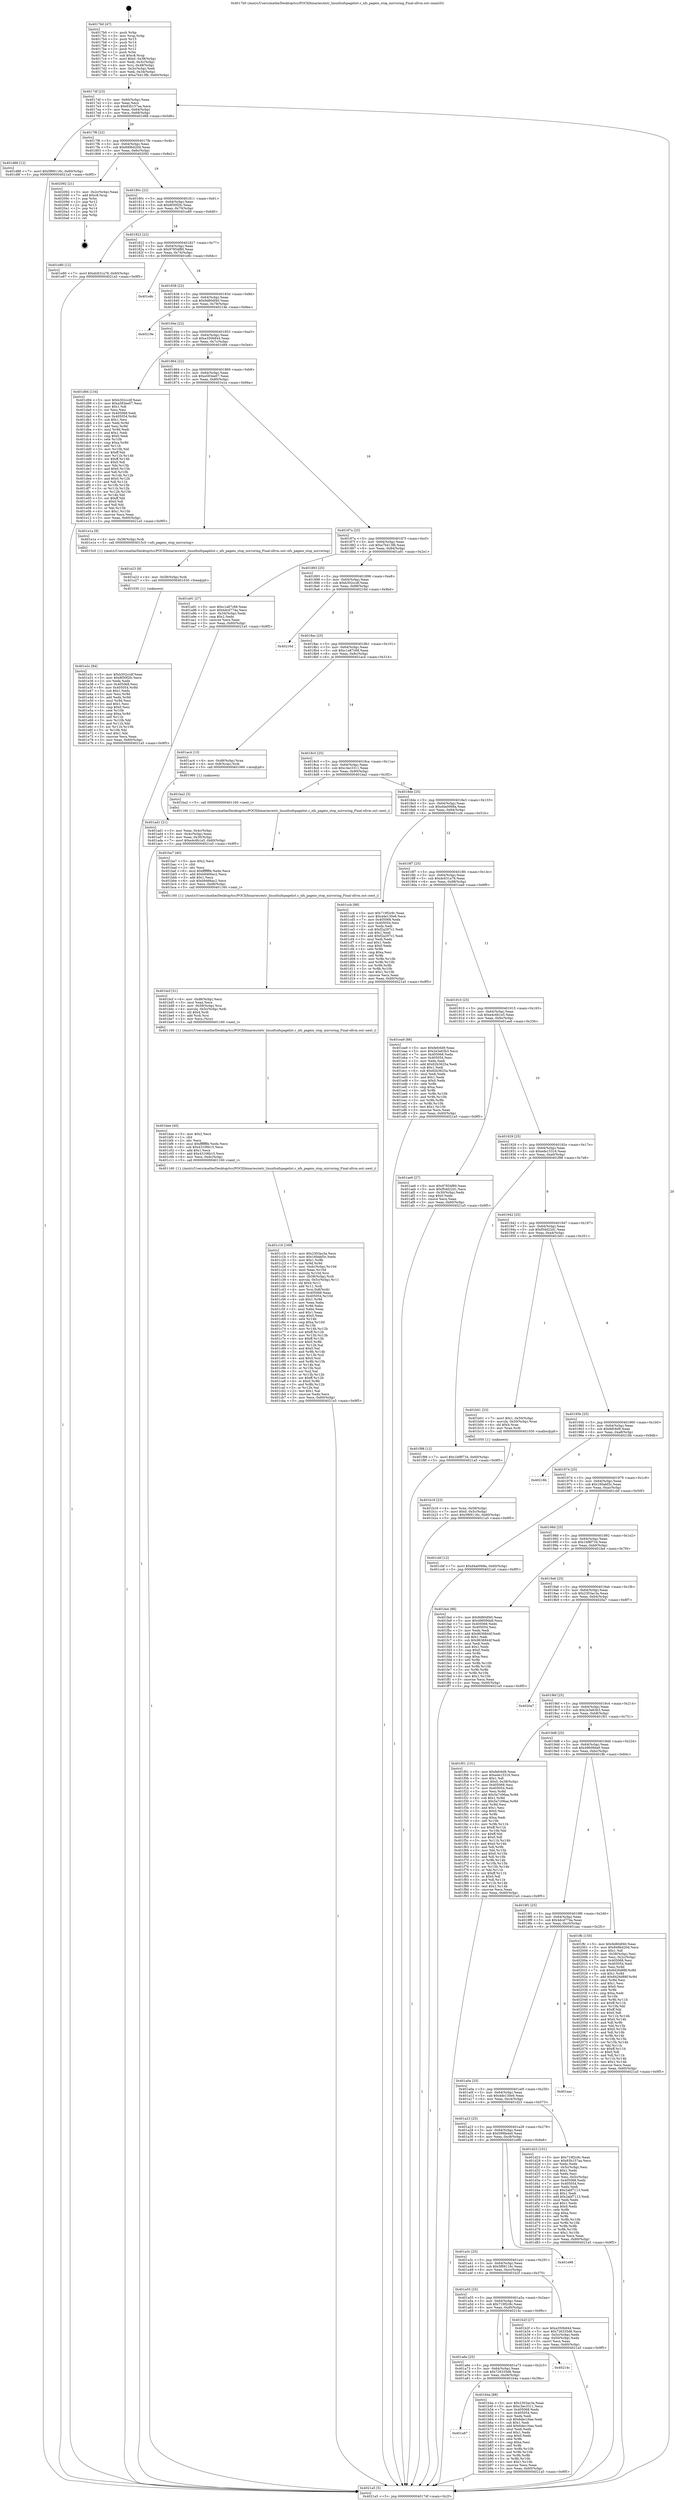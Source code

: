 digraph "0x4017b0" {
  label = "0x4017b0 (/mnt/c/Users/mathe/Desktop/tcc/POCII/binaries/extr_linuxfsnfspagelist.c_nfs_pageio_stop_mirroring_Final-ollvm.out::main(0))"
  labelloc = "t"
  node[shape=record]

  Entry [label="",width=0.3,height=0.3,shape=circle,fillcolor=black,style=filled]
  "0x4017df" [label="{
     0x4017df [23]\l
     | [instrs]\l
     &nbsp;&nbsp;0x4017df \<+3\>: mov -0x60(%rbp),%eax\l
     &nbsp;&nbsp;0x4017e2 \<+2\>: mov %eax,%ecx\l
     &nbsp;&nbsp;0x4017e4 \<+6\>: sub $0x83b157aa,%ecx\l
     &nbsp;&nbsp;0x4017ea \<+3\>: mov %eax,-0x64(%rbp)\l
     &nbsp;&nbsp;0x4017ed \<+3\>: mov %ecx,-0x68(%rbp)\l
     &nbsp;&nbsp;0x4017f0 \<+6\>: je 0000000000401d88 \<main+0x5d8\>\l
  }"]
  "0x401d88" [label="{
     0x401d88 [12]\l
     | [instrs]\l
     &nbsp;&nbsp;0x401d88 \<+7\>: movl $0x5f69116c,-0x60(%rbp)\l
     &nbsp;&nbsp;0x401d8f \<+5\>: jmp 00000000004021a5 \<main+0x9f5\>\l
  }"]
  "0x4017f6" [label="{
     0x4017f6 [22]\l
     | [instrs]\l
     &nbsp;&nbsp;0x4017f6 \<+5\>: jmp 00000000004017fb \<main+0x4b\>\l
     &nbsp;&nbsp;0x4017fb \<+3\>: mov -0x64(%rbp),%eax\l
     &nbsp;&nbsp;0x4017fe \<+5\>: sub $0x849b420d,%eax\l
     &nbsp;&nbsp;0x401803 \<+3\>: mov %eax,-0x6c(%rbp)\l
     &nbsp;&nbsp;0x401806 \<+6\>: je 0000000000402092 \<main+0x8e2\>\l
  }"]
  Exit [label="",width=0.3,height=0.3,shape=circle,fillcolor=black,style=filled,peripheries=2]
  "0x402092" [label="{
     0x402092 [21]\l
     | [instrs]\l
     &nbsp;&nbsp;0x402092 \<+3\>: mov -0x2c(%rbp),%eax\l
     &nbsp;&nbsp;0x402095 \<+7\>: add $0xc8,%rsp\l
     &nbsp;&nbsp;0x40209c \<+1\>: pop %rbx\l
     &nbsp;&nbsp;0x40209d \<+2\>: pop %r12\l
     &nbsp;&nbsp;0x40209f \<+2\>: pop %r13\l
     &nbsp;&nbsp;0x4020a1 \<+2\>: pop %r14\l
     &nbsp;&nbsp;0x4020a3 \<+2\>: pop %r15\l
     &nbsp;&nbsp;0x4020a5 \<+1\>: pop %rbp\l
     &nbsp;&nbsp;0x4020a6 \<+1\>: ret\l
  }"]
  "0x40180c" [label="{
     0x40180c [22]\l
     | [instrs]\l
     &nbsp;&nbsp;0x40180c \<+5\>: jmp 0000000000401811 \<main+0x61\>\l
     &nbsp;&nbsp;0x401811 \<+3\>: mov -0x64(%rbp),%eax\l
     &nbsp;&nbsp;0x401814 \<+5\>: sub $0x8f30f2fc,%eax\l
     &nbsp;&nbsp;0x401819 \<+3\>: mov %eax,-0x70(%rbp)\l
     &nbsp;&nbsp;0x40181c \<+6\>: je 0000000000401e80 \<main+0x6d0\>\l
  }"]
  "0x401e2c" [label="{
     0x401e2c [84]\l
     | [instrs]\l
     &nbsp;&nbsp;0x401e2c \<+5\>: mov $0xb302ccdf,%eax\l
     &nbsp;&nbsp;0x401e31 \<+5\>: mov $0x8f30f2fc,%ecx\l
     &nbsp;&nbsp;0x401e36 \<+2\>: xor %edx,%edx\l
     &nbsp;&nbsp;0x401e38 \<+7\>: mov 0x405068,%esi\l
     &nbsp;&nbsp;0x401e3f \<+8\>: mov 0x405054,%r8d\l
     &nbsp;&nbsp;0x401e47 \<+3\>: sub $0x1,%edx\l
     &nbsp;&nbsp;0x401e4a \<+3\>: mov %esi,%r9d\l
     &nbsp;&nbsp;0x401e4d \<+3\>: add %edx,%r9d\l
     &nbsp;&nbsp;0x401e50 \<+4\>: imul %r9d,%esi\l
     &nbsp;&nbsp;0x401e54 \<+3\>: and $0x1,%esi\l
     &nbsp;&nbsp;0x401e57 \<+3\>: cmp $0x0,%esi\l
     &nbsp;&nbsp;0x401e5a \<+4\>: sete %r10b\l
     &nbsp;&nbsp;0x401e5e \<+4\>: cmp $0xa,%r8d\l
     &nbsp;&nbsp;0x401e62 \<+4\>: setl %r11b\l
     &nbsp;&nbsp;0x401e66 \<+3\>: mov %r10b,%bl\l
     &nbsp;&nbsp;0x401e69 \<+3\>: and %r11b,%bl\l
     &nbsp;&nbsp;0x401e6c \<+3\>: xor %r11b,%r10b\l
     &nbsp;&nbsp;0x401e6f \<+3\>: or %r10b,%bl\l
     &nbsp;&nbsp;0x401e72 \<+3\>: test $0x1,%bl\l
     &nbsp;&nbsp;0x401e75 \<+3\>: cmovne %ecx,%eax\l
     &nbsp;&nbsp;0x401e78 \<+3\>: mov %eax,-0x60(%rbp)\l
     &nbsp;&nbsp;0x401e7b \<+5\>: jmp 00000000004021a5 \<main+0x9f5\>\l
  }"]
  "0x401e80" [label="{
     0x401e80 [12]\l
     | [instrs]\l
     &nbsp;&nbsp;0x401e80 \<+7\>: movl $0xdc631a78,-0x60(%rbp)\l
     &nbsp;&nbsp;0x401e87 \<+5\>: jmp 00000000004021a5 \<main+0x9f5\>\l
  }"]
  "0x401822" [label="{
     0x401822 [22]\l
     | [instrs]\l
     &nbsp;&nbsp;0x401822 \<+5\>: jmp 0000000000401827 \<main+0x77\>\l
     &nbsp;&nbsp;0x401827 \<+3\>: mov -0x64(%rbp),%eax\l
     &nbsp;&nbsp;0x40182a \<+5\>: sub $0x97854f80,%eax\l
     &nbsp;&nbsp;0x40182f \<+3\>: mov %eax,-0x74(%rbp)\l
     &nbsp;&nbsp;0x401832 \<+6\>: je 0000000000401e8c \<main+0x6dc\>\l
  }"]
  "0x401e23" [label="{
     0x401e23 [9]\l
     | [instrs]\l
     &nbsp;&nbsp;0x401e23 \<+4\>: mov -0x58(%rbp),%rdi\l
     &nbsp;&nbsp;0x401e27 \<+5\>: call 0000000000401030 \<free@plt\>\l
     | [calls]\l
     &nbsp;&nbsp;0x401030 \{1\} (unknown)\l
  }"]
  "0x401e8c" [label="{
     0x401e8c\l
  }", style=dashed]
  "0x401838" [label="{
     0x401838 [22]\l
     | [instrs]\l
     &nbsp;&nbsp;0x401838 \<+5\>: jmp 000000000040183d \<main+0x8d\>\l
     &nbsp;&nbsp;0x40183d \<+3\>: mov -0x64(%rbp),%eax\l
     &nbsp;&nbsp;0x401840 \<+5\>: sub $0x9d80df40,%eax\l
     &nbsp;&nbsp;0x401845 \<+3\>: mov %eax,-0x78(%rbp)\l
     &nbsp;&nbsp;0x401848 \<+6\>: je 000000000040219e \<main+0x9ee\>\l
  }"]
  "0x401c16" [label="{
     0x401c16 [169]\l
     | [instrs]\l
     &nbsp;&nbsp;0x401c16 \<+5\>: mov $0x2303ac3a,%ecx\l
     &nbsp;&nbsp;0x401c1b \<+5\>: mov $0x160abf3c,%edx\l
     &nbsp;&nbsp;0x401c20 \<+3\>: mov $0x1,%r8b\l
     &nbsp;&nbsp;0x401c23 \<+3\>: xor %r9d,%r9d\l
     &nbsp;&nbsp;0x401c26 \<+7\>: mov -0xdc(%rbp),%r10d\l
     &nbsp;&nbsp;0x401c2d \<+4\>: imul %eax,%r10d\l
     &nbsp;&nbsp;0x401c31 \<+3\>: movslq %r10d,%rsi\l
     &nbsp;&nbsp;0x401c34 \<+4\>: mov -0x58(%rbp),%rdi\l
     &nbsp;&nbsp;0x401c38 \<+4\>: movslq -0x5c(%rbp),%r11\l
     &nbsp;&nbsp;0x401c3c \<+4\>: shl $0x4,%r11\l
     &nbsp;&nbsp;0x401c40 \<+3\>: add %r11,%rdi\l
     &nbsp;&nbsp;0x401c43 \<+4\>: mov %rsi,0x8(%rdi)\l
     &nbsp;&nbsp;0x401c47 \<+7\>: mov 0x405068,%eax\l
     &nbsp;&nbsp;0x401c4e \<+8\>: mov 0x405054,%r10d\l
     &nbsp;&nbsp;0x401c56 \<+4\>: sub $0x1,%r9d\l
     &nbsp;&nbsp;0x401c5a \<+2\>: mov %eax,%ebx\l
     &nbsp;&nbsp;0x401c5c \<+3\>: add %r9d,%ebx\l
     &nbsp;&nbsp;0x401c5f \<+3\>: imul %ebx,%eax\l
     &nbsp;&nbsp;0x401c62 \<+3\>: and $0x1,%eax\l
     &nbsp;&nbsp;0x401c65 \<+3\>: cmp $0x0,%eax\l
     &nbsp;&nbsp;0x401c68 \<+4\>: sete %r14b\l
     &nbsp;&nbsp;0x401c6c \<+4\>: cmp $0xa,%r10d\l
     &nbsp;&nbsp;0x401c70 \<+4\>: setl %r15b\l
     &nbsp;&nbsp;0x401c74 \<+3\>: mov %r14b,%r12b\l
     &nbsp;&nbsp;0x401c77 \<+4\>: xor $0xff,%r12b\l
     &nbsp;&nbsp;0x401c7b \<+3\>: mov %r15b,%r13b\l
     &nbsp;&nbsp;0x401c7e \<+4\>: xor $0xff,%r13b\l
     &nbsp;&nbsp;0x401c82 \<+4\>: xor $0x0,%r8b\l
     &nbsp;&nbsp;0x401c86 \<+3\>: mov %r12b,%al\l
     &nbsp;&nbsp;0x401c89 \<+2\>: and $0x0,%al\l
     &nbsp;&nbsp;0x401c8b \<+3\>: and %r8b,%r14b\l
     &nbsp;&nbsp;0x401c8e \<+3\>: mov %r13b,%sil\l
     &nbsp;&nbsp;0x401c91 \<+4\>: and $0x0,%sil\l
     &nbsp;&nbsp;0x401c95 \<+3\>: and %r8b,%r15b\l
     &nbsp;&nbsp;0x401c98 \<+3\>: or %r14b,%al\l
     &nbsp;&nbsp;0x401c9b \<+3\>: or %r15b,%sil\l
     &nbsp;&nbsp;0x401c9e \<+3\>: xor %sil,%al\l
     &nbsp;&nbsp;0x401ca1 \<+3\>: or %r13b,%r12b\l
     &nbsp;&nbsp;0x401ca4 \<+4\>: xor $0xff,%r12b\l
     &nbsp;&nbsp;0x401ca8 \<+4\>: or $0x0,%r8b\l
     &nbsp;&nbsp;0x401cac \<+3\>: and %r8b,%r12b\l
     &nbsp;&nbsp;0x401caf \<+3\>: or %r12b,%al\l
     &nbsp;&nbsp;0x401cb2 \<+2\>: test $0x1,%al\l
     &nbsp;&nbsp;0x401cb4 \<+3\>: cmovne %edx,%ecx\l
     &nbsp;&nbsp;0x401cb7 \<+3\>: mov %ecx,-0x60(%rbp)\l
     &nbsp;&nbsp;0x401cba \<+5\>: jmp 00000000004021a5 \<main+0x9f5\>\l
  }"]
  "0x40219e" [label="{
     0x40219e\l
  }", style=dashed]
  "0x40184e" [label="{
     0x40184e [22]\l
     | [instrs]\l
     &nbsp;&nbsp;0x40184e \<+5\>: jmp 0000000000401853 \<main+0xa3\>\l
     &nbsp;&nbsp;0x401853 \<+3\>: mov -0x64(%rbp),%eax\l
     &nbsp;&nbsp;0x401856 \<+5\>: sub $0xa350b844,%eax\l
     &nbsp;&nbsp;0x40185b \<+3\>: mov %eax,-0x7c(%rbp)\l
     &nbsp;&nbsp;0x40185e \<+6\>: je 0000000000401d94 \<main+0x5e4\>\l
  }"]
  "0x401bee" [label="{
     0x401bee [40]\l
     | [instrs]\l
     &nbsp;&nbsp;0x401bee \<+5\>: mov $0x2,%ecx\l
     &nbsp;&nbsp;0x401bf3 \<+1\>: cltd\l
     &nbsp;&nbsp;0x401bf4 \<+2\>: idiv %ecx\l
     &nbsp;&nbsp;0x401bf6 \<+6\>: imul $0xfffffffe,%edx,%ecx\l
     &nbsp;&nbsp;0x401bfc \<+6\>: sub $0x43106b15,%ecx\l
     &nbsp;&nbsp;0x401c02 \<+3\>: add $0x1,%ecx\l
     &nbsp;&nbsp;0x401c05 \<+6\>: add $0x43106b15,%ecx\l
     &nbsp;&nbsp;0x401c0b \<+6\>: mov %ecx,-0xdc(%rbp)\l
     &nbsp;&nbsp;0x401c11 \<+5\>: call 0000000000401160 \<next_i\>\l
     | [calls]\l
     &nbsp;&nbsp;0x401160 \{1\} (/mnt/c/Users/mathe/Desktop/tcc/POCII/binaries/extr_linuxfsnfspagelist.c_nfs_pageio_stop_mirroring_Final-ollvm.out::next_i)\l
  }"]
  "0x401d94" [label="{
     0x401d94 [134]\l
     | [instrs]\l
     &nbsp;&nbsp;0x401d94 \<+5\>: mov $0xb302ccdf,%eax\l
     &nbsp;&nbsp;0x401d99 \<+5\>: mov $0xa583ee07,%ecx\l
     &nbsp;&nbsp;0x401d9e \<+2\>: mov $0x1,%dl\l
     &nbsp;&nbsp;0x401da0 \<+2\>: xor %esi,%esi\l
     &nbsp;&nbsp;0x401da2 \<+7\>: mov 0x405068,%edi\l
     &nbsp;&nbsp;0x401da9 \<+8\>: mov 0x405054,%r8d\l
     &nbsp;&nbsp;0x401db1 \<+3\>: sub $0x1,%esi\l
     &nbsp;&nbsp;0x401db4 \<+3\>: mov %edi,%r9d\l
     &nbsp;&nbsp;0x401db7 \<+3\>: add %esi,%r9d\l
     &nbsp;&nbsp;0x401dba \<+4\>: imul %r9d,%edi\l
     &nbsp;&nbsp;0x401dbe \<+3\>: and $0x1,%edi\l
     &nbsp;&nbsp;0x401dc1 \<+3\>: cmp $0x0,%edi\l
     &nbsp;&nbsp;0x401dc4 \<+4\>: sete %r10b\l
     &nbsp;&nbsp;0x401dc8 \<+4\>: cmp $0xa,%r8d\l
     &nbsp;&nbsp;0x401dcc \<+4\>: setl %r11b\l
     &nbsp;&nbsp;0x401dd0 \<+3\>: mov %r10b,%bl\l
     &nbsp;&nbsp;0x401dd3 \<+3\>: xor $0xff,%bl\l
     &nbsp;&nbsp;0x401dd6 \<+3\>: mov %r11b,%r14b\l
     &nbsp;&nbsp;0x401dd9 \<+4\>: xor $0xff,%r14b\l
     &nbsp;&nbsp;0x401ddd \<+3\>: xor $0x0,%dl\l
     &nbsp;&nbsp;0x401de0 \<+3\>: mov %bl,%r15b\l
     &nbsp;&nbsp;0x401de3 \<+4\>: and $0x0,%r15b\l
     &nbsp;&nbsp;0x401de7 \<+3\>: and %dl,%r10b\l
     &nbsp;&nbsp;0x401dea \<+3\>: mov %r14b,%r12b\l
     &nbsp;&nbsp;0x401ded \<+4\>: and $0x0,%r12b\l
     &nbsp;&nbsp;0x401df1 \<+3\>: and %dl,%r11b\l
     &nbsp;&nbsp;0x401df4 \<+3\>: or %r10b,%r15b\l
     &nbsp;&nbsp;0x401df7 \<+3\>: or %r11b,%r12b\l
     &nbsp;&nbsp;0x401dfa \<+3\>: xor %r12b,%r15b\l
     &nbsp;&nbsp;0x401dfd \<+3\>: or %r14b,%bl\l
     &nbsp;&nbsp;0x401e00 \<+3\>: xor $0xff,%bl\l
     &nbsp;&nbsp;0x401e03 \<+3\>: or $0x0,%dl\l
     &nbsp;&nbsp;0x401e06 \<+2\>: and %dl,%bl\l
     &nbsp;&nbsp;0x401e08 \<+3\>: or %bl,%r15b\l
     &nbsp;&nbsp;0x401e0b \<+4\>: test $0x1,%r15b\l
     &nbsp;&nbsp;0x401e0f \<+3\>: cmovne %ecx,%eax\l
     &nbsp;&nbsp;0x401e12 \<+3\>: mov %eax,-0x60(%rbp)\l
     &nbsp;&nbsp;0x401e15 \<+5\>: jmp 00000000004021a5 \<main+0x9f5\>\l
  }"]
  "0x401864" [label="{
     0x401864 [22]\l
     | [instrs]\l
     &nbsp;&nbsp;0x401864 \<+5\>: jmp 0000000000401869 \<main+0xb9\>\l
     &nbsp;&nbsp;0x401869 \<+3\>: mov -0x64(%rbp),%eax\l
     &nbsp;&nbsp;0x40186c \<+5\>: sub $0xa583ee07,%eax\l
     &nbsp;&nbsp;0x401871 \<+3\>: mov %eax,-0x80(%rbp)\l
     &nbsp;&nbsp;0x401874 \<+6\>: je 0000000000401e1a \<main+0x66a\>\l
  }"]
  "0x401bcf" [label="{
     0x401bcf [31]\l
     | [instrs]\l
     &nbsp;&nbsp;0x401bcf \<+6\>: mov -0xd8(%rbp),%ecx\l
     &nbsp;&nbsp;0x401bd5 \<+3\>: imul %eax,%ecx\l
     &nbsp;&nbsp;0x401bd8 \<+4\>: mov -0x58(%rbp),%rsi\l
     &nbsp;&nbsp;0x401bdc \<+4\>: movslq -0x5c(%rbp),%rdi\l
     &nbsp;&nbsp;0x401be0 \<+4\>: shl $0x4,%rdi\l
     &nbsp;&nbsp;0x401be4 \<+3\>: add %rdi,%rsi\l
     &nbsp;&nbsp;0x401be7 \<+2\>: mov %ecx,(%rsi)\l
     &nbsp;&nbsp;0x401be9 \<+5\>: call 0000000000401160 \<next_i\>\l
     | [calls]\l
     &nbsp;&nbsp;0x401160 \{1\} (/mnt/c/Users/mathe/Desktop/tcc/POCII/binaries/extr_linuxfsnfspagelist.c_nfs_pageio_stop_mirroring_Final-ollvm.out::next_i)\l
  }"]
  "0x401e1a" [label="{
     0x401e1a [9]\l
     | [instrs]\l
     &nbsp;&nbsp;0x401e1a \<+4\>: mov -0x58(%rbp),%rdi\l
     &nbsp;&nbsp;0x401e1e \<+5\>: call 00000000004015c0 \<nfs_pageio_stop_mirroring\>\l
     | [calls]\l
     &nbsp;&nbsp;0x4015c0 \{1\} (/mnt/c/Users/mathe/Desktop/tcc/POCII/binaries/extr_linuxfsnfspagelist.c_nfs_pageio_stop_mirroring_Final-ollvm.out::nfs_pageio_stop_mirroring)\l
  }"]
  "0x40187a" [label="{
     0x40187a [25]\l
     | [instrs]\l
     &nbsp;&nbsp;0x40187a \<+5\>: jmp 000000000040187f \<main+0xcf\>\l
     &nbsp;&nbsp;0x40187f \<+3\>: mov -0x64(%rbp),%eax\l
     &nbsp;&nbsp;0x401882 \<+5\>: sub $0xa7b413fb,%eax\l
     &nbsp;&nbsp;0x401887 \<+6\>: mov %eax,-0x84(%rbp)\l
     &nbsp;&nbsp;0x40188d \<+6\>: je 0000000000401a91 \<main+0x2e1\>\l
  }"]
  "0x401ba7" [label="{
     0x401ba7 [40]\l
     | [instrs]\l
     &nbsp;&nbsp;0x401ba7 \<+5\>: mov $0x2,%ecx\l
     &nbsp;&nbsp;0x401bac \<+1\>: cltd\l
     &nbsp;&nbsp;0x401bad \<+2\>: idiv %ecx\l
     &nbsp;&nbsp;0x401baf \<+6\>: imul $0xfffffffe,%edx,%ecx\l
     &nbsp;&nbsp;0x401bb5 \<+6\>: add $0xb9466ac2,%ecx\l
     &nbsp;&nbsp;0x401bbb \<+3\>: add $0x1,%ecx\l
     &nbsp;&nbsp;0x401bbe \<+6\>: sub $0xb9466ac2,%ecx\l
     &nbsp;&nbsp;0x401bc4 \<+6\>: mov %ecx,-0xd8(%rbp)\l
     &nbsp;&nbsp;0x401bca \<+5\>: call 0000000000401160 \<next_i\>\l
     | [calls]\l
     &nbsp;&nbsp;0x401160 \{1\} (/mnt/c/Users/mathe/Desktop/tcc/POCII/binaries/extr_linuxfsnfspagelist.c_nfs_pageio_stop_mirroring_Final-ollvm.out::next_i)\l
  }"]
  "0x401a91" [label="{
     0x401a91 [27]\l
     | [instrs]\l
     &nbsp;&nbsp;0x401a91 \<+5\>: mov $0xc1a87c68,%eax\l
     &nbsp;&nbsp;0x401a96 \<+5\>: mov $0x4dcd774a,%ecx\l
     &nbsp;&nbsp;0x401a9b \<+3\>: mov -0x34(%rbp),%edx\l
     &nbsp;&nbsp;0x401a9e \<+3\>: cmp $0x2,%edx\l
     &nbsp;&nbsp;0x401aa1 \<+3\>: cmovne %ecx,%eax\l
     &nbsp;&nbsp;0x401aa4 \<+3\>: mov %eax,-0x60(%rbp)\l
     &nbsp;&nbsp;0x401aa7 \<+5\>: jmp 00000000004021a5 \<main+0x9f5\>\l
  }"]
  "0x401893" [label="{
     0x401893 [25]\l
     | [instrs]\l
     &nbsp;&nbsp;0x401893 \<+5\>: jmp 0000000000401898 \<main+0xe8\>\l
     &nbsp;&nbsp;0x401898 \<+3\>: mov -0x64(%rbp),%eax\l
     &nbsp;&nbsp;0x40189b \<+5\>: sub $0xb302ccdf,%eax\l
     &nbsp;&nbsp;0x4018a0 \<+6\>: mov %eax,-0x88(%rbp)\l
     &nbsp;&nbsp;0x4018a6 \<+6\>: je 000000000040216d \<main+0x9bd\>\l
  }"]
  "0x4021a5" [label="{
     0x4021a5 [5]\l
     | [instrs]\l
     &nbsp;&nbsp;0x4021a5 \<+5\>: jmp 00000000004017df \<main+0x2f\>\l
  }"]
  "0x4017b0" [label="{
     0x4017b0 [47]\l
     | [instrs]\l
     &nbsp;&nbsp;0x4017b0 \<+1\>: push %rbp\l
     &nbsp;&nbsp;0x4017b1 \<+3\>: mov %rsp,%rbp\l
     &nbsp;&nbsp;0x4017b4 \<+2\>: push %r15\l
     &nbsp;&nbsp;0x4017b6 \<+2\>: push %r14\l
     &nbsp;&nbsp;0x4017b8 \<+2\>: push %r13\l
     &nbsp;&nbsp;0x4017ba \<+2\>: push %r12\l
     &nbsp;&nbsp;0x4017bc \<+1\>: push %rbx\l
     &nbsp;&nbsp;0x4017bd \<+7\>: sub $0xc8,%rsp\l
     &nbsp;&nbsp;0x4017c4 \<+7\>: movl $0x0,-0x38(%rbp)\l
     &nbsp;&nbsp;0x4017cb \<+3\>: mov %edi,-0x3c(%rbp)\l
     &nbsp;&nbsp;0x4017ce \<+4\>: mov %rsi,-0x48(%rbp)\l
     &nbsp;&nbsp;0x4017d2 \<+3\>: mov -0x3c(%rbp),%edi\l
     &nbsp;&nbsp;0x4017d5 \<+3\>: mov %edi,-0x34(%rbp)\l
     &nbsp;&nbsp;0x4017d8 \<+7\>: movl $0xa7b413fb,-0x60(%rbp)\l
  }"]
  "0x401a87" [label="{
     0x401a87\l
  }", style=dashed]
  "0x40216d" [label="{
     0x40216d\l
  }", style=dashed]
  "0x4018ac" [label="{
     0x4018ac [25]\l
     | [instrs]\l
     &nbsp;&nbsp;0x4018ac \<+5\>: jmp 00000000004018b1 \<main+0x101\>\l
     &nbsp;&nbsp;0x4018b1 \<+3\>: mov -0x64(%rbp),%eax\l
     &nbsp;&nbsp;0x4018b4 \<+5\>: sub $0xc1a87c68,%eax\l
     &nbsp;&nbsp;0x4018b9 \<+6\>: mov %eax,-0x8c(%rbp)\l
     &nbsp;&nbsp;0x4018bf \<+6\>: je 0000000000401ac4 \<main+0x314\>\l
  }"]
  "0x401b4a" [label="{
     0x401b4a [88]\l
     | [instrs]\l
     &nbsp;&nbsp;0x401b4a \<+5\>: mov $0x2303ac3a,%eax\l
     &nbsp;&nbsp;0x401b4f \<+5\>: mov $0xc3ec3311,%ecx\l
     &nbsp;&nbsp;0x401b54 \<+7\>: mov 0x405068,%edx\l
     &nbsp;&nbsp;0x401b5b \<+7\>: mov 0x405054,%esi\l
     &nbsp;&nbsp;0x401b62 \<+2\>: mov %edx,%edi\l
     &nbsp;&nbsp;0x401b64 \<+6\>: sub $0x6dec16ae,%edi\l
     &nbsp;&nbsp;0x401b6a \<+3\>: sub $0x1,%edi\l
     &nbsp;&nbsp;0x401b6d \<+6\>: add $0x6dec16ae,%edi\l
     &nbsp;&nbsp;0x401b73 \<+3\>: imul %edi,%edx\l
     &nbsp;&nbsp;0x401b76 \<+3\>: and $0x1,%edx\l
     &nbsp;&nbsp;0x401b79 \<+3\>: cmp $0x0,%edx\l
     &nbsp;&nbsp;0x401b7c \<+4\>: sete %r8b\l
     &nbsp;&nbsp;0x401b80 \<+3\>: cmp $0xa,%esi\l
     &nbsp;&nbsp;0x401b83 \<+4\>: setl %r9b\l
     &nbsp;&nbsp;0x401b87 \<+3\>: mov %r8b,%r10b\l
     &nbsp;&nbsp;0x401b8a \<+3\>: and %r9b,%r10b\l
     &nbsp;&nbsp;0x401b8d \<+3\>: xor %r9b,%r8b\l
     &nbsp;&nbsp;0x401b90 \<+3\>: or %r8b,%r10b\l
     &nbsp;&nbsp;0x401b93 \<+4\>: test $0x1,%r10b\l
     &nbsp;&nbsp;0x401b97 \<+3\>: cmovne %ecx,%eax\l
     &nbsp;&nbsp;0x401b9a \<+3\>: mov %eax,-0x60(%rbp)\l
     &nbsp;&nbsp;0x401b9d \<+5\>: jmp 00000000004021a5 \<main+0x9f5\>\l
  }"]
  "0x401ac4" [label="{
     0x401ac4 [13]\l
     | [instrs]\l
     &nbsp;&nbsp;0x401ac4 \<+4\>: mov -0x48(%rbp),%rax\l
     &nbsp;&nbsp;0x401ac8 \<+4\>: mov 0x8(%rax),%rdi\l
     &nbsp;&nbsp;0x401acc \<+5\>: call 0000000000401060 \<atoi@plt\>\l
     | [calls]\l
     &nbsp;&nbsp;0x401060 \{1\} (unknown)\l
  }"]
  "0x4018c5" [label="{
     0x4018c5 [25]\l
     | [instrs]\l
     &nbsp;&nbsp;0x4018c5 \<+5\>: jmp 00000000004018ca \<main+0x11a\>\l
     &nbsp;&nbsp;0x4018ca \<+3\>: mov -0x64(%rbp),%eax\l
     &nbsp;&nbsp;0x4018cd \<+5\>: sub $0xc3ec3311,%eax\l
     &nbsp;&nbsp;0x4018d2 \<+6\>: mov %eax,-0x90(%rbp)\l
     &nbsp;&nbsp;0x4018d8 \<+6\>: je 0000000000401ba2 \<main+0x3f2\>\l
  }"]
  "0x401ad1" [label="{
     0x401ad1 [21]\l
     | [instrs]\l
     &nbsp;&nbsp;0x401ad1 \<+3\>: mov %eax,-0x4c(%rbp)\l
     &nbsp;&nbsp;0x401ad4 \<+3\>: mov -0x4c(%rbp),%eax\l
     &nbsp;&nbsp;0x401ad7 \<+3\>: mov %eax,-0x30(%rbp)\l
     &nbsp;&nbsp;0x401ada \<+7\>: movl $0xe4c6b1e5,-0x60(%rbp)\l
     &nbsp;&nbsp;0x401ae1 \<+5\>: jmp 00000000004021a5 \<main+0x9f5\>\l
  }"]
  "0x401a6e" [label="{
     0x401a6e [25]\l
     | [instrs]\l
     &nbsp;&nbsp;0x401a6e \<+5\>: jmp 0000000000401a73 \<main+0x2c3\>\l
     &nbsp;&nbsp;0x401a73 \<+3\>: mov -0x64(%rbp),%eax\l
     &nbsp;&nbsp;0x401a76 \<+5\>: sub $0x726335d6,%eax\l
     &nbsp;&nbsp;0x401a7b \<+6\>: mov %eax,-0xd4(%rbp)\l
     &nbsp;&nbsp;0x401a81 \<+6\>: je 0000000000401b4a \<main+0x39a\>\l
  }"]
  "0x401ba2" [label="{
     0x401ba2 [5]\l
     | [instrs]\l
     &nbsp;&nbsp;0x401ba2 \<+5\>: call 0000000000401160 \<next_i\>\l
     | [calls]\l
     &nbsp;&nbsp;0x401160 \{1\} (/mnt/c/Users/mathe/Desktop/tcc/POCII/binaries/extr_linuxfsnfspagelist.c_nfs_pageio_stop_mirroring_Final-ollvm.out::next_i)\l
  }"]
  "0x4018de" [label="{
     0x4018de [25]\l
     | [instrs]\l
     &nbsp;&nbsp;0x4018de \<+5\>: jmp 00000000004018e3 \<main+0x133\>\l
     &nbsp;&nbsp;0x4018e3 \<+3\>: mov -0x64(%rbp),%eax\l
     &nbsp;&nbsp;0x4018e6 \<+5\>: sub $0xd4a0068a,%eax\l
     &nbsp;&nbsp;0x4018eb \<+6\>: mov %eax,-0x94(%rbp)\l
     &nbsp;&nbsp;0x4018f1 \<+6\>: je 0000000000401ccb \<main+0x51b\>\l
  }"]
  "0x40214c" [label="{
     0x40214c\l
  }", style=dashed]
  "0x401ccb" [label="{
     0x401ccb [88]\l
     | [instrs]\l
     &nbsp;&nbsp;0x401ccb \<+5\>: mov $0x719f2c9c,%eax\l
     &nbsp;&nbsp;0x401cd0 \<+5\>: mov $0x4de130e6,%ecx\l
     &nbsp;&nbsp;0x401cd5 \<+7\>: mov 0x405068,%edx\l
     &nbsp;&nbsp;0x401cdc \<+7\>: mov 0x405054,%esi\l
     &nbsp;&nbsp;0x401ce3 \<+2\>: mov %edx,%edi\l
     &nbsp;&nbsp;0x401ce5 \<+6\>: sub $0xf2a297c1,%edi\l
     &nbsp;&nbsp;0x401ceb \<+3\>: sub $0x1,%edi\l
     &nbsp;&nbsp;0x401cee \<+6\>: add $0xf2a297c1,%edi\l
     &nbsp;&nbsp;0x401cf4 \<+3\>: imul %edi,%edx\l
     &nbsp;&nbsp;0x401cf7 \<+3\>: and $0x1,%edx\l
     &nbsp;&nbsp;0x401cfa \<+3\>: cmp $0x0,%edx\l
     &nbsp;&nbsp;0x401cfd \<+4\>: sete %r8b\l
     &nbsp;&nbsp;0x401d01 \<+3\>: cmp $0xa,%esi\l
     &nbsp;&nbsp;0x401d04 \<+4\>: setl %r9b\l
     &nbsp;&nbsp;0x401d08 \<+3\>: mov %r8b,%r10b\l
     &nbsp;&nbsp;0x401d0b \<+3\>: and %r9b,%r10b\l
     &nbsp;&nbsp;0x401d0e \<+3\>: xor %r9b,%r8b\l
     &nbsp;&nbsp;0x401d11 \<+3\>: or %r8b,%r10b\l
     &nbsp;&nbsp;0x401d14 \<+4\>: test $0x1,%r10b\l
     &nbsp;&nbsp;0x401d18 \<+3\>: cmovne %ecx,%eax\l
     &nbsp;&nbsp;0x401d1b \<+3\>: mov %eax,-0x60(%rbp)\l
     &nbsp;&nbsp;0x401d1e \<+5\>: jmp 00000000004021a5 \<main+0x9f5\>\l
  }"]
  "0x4018f7" [label="{
     0x4018f7 [25]\l
     | [instrs]\l
     &nbsp;&nbsp;0x4018f7 \<+5\>: jmp 00000000004018fc \<main+0x14c\>\l
     &nbsp;&nbsp;0x4018fc \<+3\>: mov -0x64(%rbp),%eax\l
     &nbsp;&nbsp;0x4018ff \<+5\>: sub $0xdc631a78,%eax\l
     &nbsp;&nbsp;0x401904 \<+6\>: mov %eax,-0x98(%rbp)\l
     &nbsp;&nbsp;0x40190a \<+6\>: je 0000000000401ea9 \<main+0x6f9\>\l
  }"]
  "0x401a55" [label="{
     0x401a55 [25]\l
     | [instrs]\l
     &nbsp;&nbsp;0x401a55 \<+5\>: jmp 0000000000401a5a \<main+0x2aa\>\l
     &nbsp;&nbsp;0x401a5a \<+3\>: mov -0x64(%rbp),%eax\l
     &nbsp;&nbsp;0x401a5d \<+5\>: sub $0x719f2c9c,%eax\l
     &nbsp;&nbsp;0x401a62 \<+6\>: mov %eax,-0xd0(%rbp)\l
     &nbsp;&nbsp;0x401a68 \<+6\>: je 000000000040214c \<main+0x99c\>\l
  }"]
  "0x401ea9" [label="{
     0x401ea9 [88]\l
     | [instrs]\l
     &nbsp;&nbsp;0x401ea9 \<+5\>: mov $0xfefc6d9,%eax\l
     &nbsp;&nbsp;0x401eae \<+5\>: mov $0x2e3e63b3,%ecx\l
     &nbsp;&nbsp;0x401eb3 \<+7\>: mov 0x405068,%edx\l
     &nbsp;&nbsp;0x401eba \<+7\>: mov 0x405054,%esi\l
     &nbsp;&nbsp;0x401ec1 \<+2\>: mov %edx,%edi\l
     &nbsp;&nbsp;0x401ec3 \<+6\>: add $0x62b3625a,%edi\l
     &nbsp;&nbsp;0x401ec9 \<+3\>: sub $0x1,%edi\l
     &nbsp;&nbsp;0x401ecc \<+6\>: sub $0x62b3625a,%edi\l
     &nbsp;&nbsp;0x401ed2 \<+3\>: imul %edi,%edx\l
     &nbsp;&nbsp;0x401ed5 \<+3\>: and $0x1,%edx\l
     &nbsp;&nbsp;0x401ed8 \<+3\>: cmp $0x0,%edx\l
     &nbsp;&nbsp;0x401edb \<+4\>: sete %r8b\l
     &nbsp;&nbsp;0x401edf \<+3\>: cmp $0xa,%esi\l
     &nbsp;&nbsp;0x401ee2 \<+4\>: setl %r9b\l
     &nbsp;&nbsp;0x401ee6 \<+3\>: mov %r8b,%r10b\l
     &nbsp;&nbsp;0x401ee9 \<+3\>: and %r9b,%r10b\l
     &nbsp;&nbsp;0x401eec \<+3\>: xor %r9b,%r8b\l
     &nbsp;&nbsp;0x401eef \<+3\>: or %r8b,%r10b\l
     &nbsp;&nbsp;0x401ef2 \<+4\>: test $0x1,%r10b\l
     &nbsp;&nbsp;0x401ef6 \<+3\>: cmovne %ecx,%eax\l
     &nbsp;&nbsp;0x401ef9 \<+3\>: mov %eax,-0x60(%rbp)\l
     &nbsp;&nbsp;0x401efc \<+5\>: jmp 00000000004021a5 \<main+0x9f5\>\l
  }"]
  "0x401910" [label="{
     0x401910 [25]\l
     | [instrs]\l
     &nbsp;&nbsp;0x401910 \<+5\>: jmp 0000000000401915 \<main+0x165\>\l
     &nbsp;&nbsp;0x401915 \<+3\>: mov -0x64(%rbp),%eax\l
     &nbsp;&nbsp;0x401918 \<+5\>: sub $0xe4c6b1e5,%eax\l
     &nbsp;&nbsp;0x40191d \<+6\>: mov %eax,-0x9c(%rbp)\l
     &nbsp;&nbsp;0x401923 \<+6\>: je 0000000000401ae6 \<main+0x336\>\l
  }"]
  "0x401b2f" [label="{
     0x401b2f [27]\l
     | [instrs]\l
     &nbsp;&nbsp;0x401b2f \<+5\>: mov $0xa350b844,%eax\l
     &nbsp;&nbsp;0x401b34 \<+5\>: mov $0x726335d6,%ecx\l
     &nbsp;&nbsp;0x401b39 \<+3\>: mov -0x5c(%rbp),%edx\l
     &nbsp;&nbsp;0x401b3c \<+3\>: cmp -0x50(%rbp),%edx\l
     &nbsp;&nbsp;0x401b3f \<+3\>: cmovl %ecx,%eax\l
     &nbsp;&nbsp;0x401b42 \<+3\>: mov %eax,-0x60(%rbp)\l
     &nbsp;&nbsp;0x401b45 \<+5\>: jmp 00000000004021a5 \<main+0x9f5\>\l
  }"]
  "0x401ae6" [label="{
     0x401ae6 [27]\l
     | [instrs]\l
     &nbsp;&nbsp;0x401ae6 \<+5\>: mov $0x97854f80,%eax\l
     &nbsp;&nbsp;0x401aeb \<+5\>: mov $0xf54d22d1,%ecx\l
     &nbsp;&nbsp;0x401af0 \<+3\>: mov -0x30(%rbp),%edx\l
     &nbsp;&nbsp;0x401af3 \<+3\>: cmp $0x0,%edx\l
     &nbsp;&nbsp;0x401af6 \<+3\>: cmove %ecx,%eax\l
     &nbsp;&nbsp;0x401af9 \<+3\>: mov %eax,-0x60(%rbp)\l
     &nbsp;&nbsp;0x401afc \<+5\>: jmp 00000000004021a5 \<main+0x9f5\>\l
  }"]
  "0x401929" [label="{
     0x401929 [25]\l
     | [instrs]\l
     &nbsp;&nbsp;0x401929 \<+5\>: jmp 000000000040192e \<main+0x17e\>\l
     &nbsp;&nbsp;0x40192e \<+3\>: mov -0x64(%rbp),%eax\l
     &nbsp;&nbsp;0x401931 \<+5\>: sub $0xede15316,%eax\l
     &nbsp;&nbsp;0x401936 \<+6\>: mov %eax,-0xa0(%rbp)\l
     &nbsp;&nbsp;0x40193c \<+6\>: je 0000000000401f98 \<main+0x7e8\>\l
  }"]
  "0x401a3c" [label="{
     0x401a3c [25]\l
     | [instrs]\l
     &nbsp;&nbsp;0x401a3c \<+5\>: jmp 0000000000401a41 \<main+0x291\>\l
     &nbsp;&nbsp;0x401a41 \<+3\>: mov -0x64(%rbp),%eax\l
     &nbsp;&nbsp;0x401a44 \<+5\>: sub $0x5f69116c,%eax\l
     &nbsp;&nbsp;0x401a49 \<+6\>: mov %eax,-0xcc(%rbp)\l
     &nbsp;&nbsp;0x401a4f \<+6\>: je 0000000000401b2f \<main+0x37f\>\l
  }"]
  "0x401f98" [label="{
     0x401f98 [12]\l
     | [instrs]\l
     &nbsp;&nbsp;0x401f98 \<+7\>: movl $0x1bf8f734,-0x60(%rbp)\l
     &nbsp;&nbsp;0x401f9f \<+5\>: jmp 00000000004021a5 \<main+0x9f5\>\l
  }"]
  "0x401942" [label="{
     0x401942 [25]\l
     | [instrs]\l
     &nbsp;&nbsp;0x401942 \<+5\>: jmp 0000000000401947 \<main+0x197\>\l
     &nbsp;&nbsp;0x401947 \<+3\>: mov -0x64(%rbp),%eax\l
     &nbsp;&nbsp;0x40194a \<+5\>: sub $0xf54d22d1,%eax\l
     &nbsp;&nbsp;0x40194f \<+6\>: mov %eax,-0xa4(%rbp)\l
     &nbsp;&nbsp;0x401955 \<+6\>: je 0000000000401b01 \<main+0x351\>\l
  }"]
  "0x401e98" [label="{
     0x401e98\l
  }", style=dashed]
  "0x401b01" [label="{
     0x401b01 [23]\l
     | [instrs]\l
     &nbsp;&nbsp;0x401b01 \<+7\>: movl $0x1,-0x50(%rbp)\l
     &nbsp;&nbsp;0x401b08 \<+4\>: movslq -0x50(%rbp),%rax\l
     &nbsp;&nbsp;0x401b0c \<+4\>: shl $0x4,%rax\l
     &nbsp;&nbsp;0x401b10 \<+3\>: mov %rax,%rdi\l
     &nbsp;&nbsp;0x401b13 \<+5\>: call 0000000000401050 \<malloc@plt\>\l
     | [calls]\l
     &nbsp;&nbsp;0x401050 \{1\} (unknown)\l
  }"]
  "0x40195b" [label="{
     0x40195b [25]\l
     | [instrs]\l
     &nbsp;&nbsp;0x40195b \<+5\>: jmp 0000000000401960 \<main+0x1b0\>\l
     &nbsp;&nbsp;0x401960 \<+3\>: mov -0x64(%rbp),%eax\l
     &nbsp;&nbsp;0x401963 \<+5\>: sub $0xfefc6d9,%eax\l
     &nbsp;&nbsp;0x401968 \<+6\>: mov %eax,-0xa8(%rbp)\l
     &nbsp;&nbsp;0x40196e \<+6\>: je 000000000040218b \<main+0x9db\>\l
  }"]
  "0x401b18" [label="{
     0x401b18 [23]\l
     | [instrs]\l
     &nbsp;&nbsp;0x401b18 \<+4\>: mov %rax,-0x58(%rbp)\l
     &nbsp;&nbsp;0x401b1c \<+7\>: movl $0x0,-0x5c(%rbp)\l
     &nbsp;&nbsp;0x401b23 \<+7\>: movl $0x5f69116c,-0x60(%rbp)\l
     &nbsp;&nbsp;0x401b2a \<+5\>: jmp 00000000004021a5 \<main+0x9f5\>\l
  }"]
  "0x401a23" [label="{
     0x401a23 [25]\l
     | [instrs]\l
     &nbsp;&nbsp;0x401a23 \<+5\>: jmp 0000000000401a28 \<main+0x278\>\l
     &nbsp;&nbsp;0x401a28 \<+3\>: mov -0x64(%rbp),%eax\l
     &nbsp;&nbsp;0x401a2b \<+5\>: sub $0x599fa4e0,%eax\l
     &nbsp;&nbsp;0x401a30 \<+6\>: mov %eax,-0xc8(%rbp)\l
     &nbsp;&nbsp;0x401a36 \<+6\>: je 0000000000401e98 \<main+0x6e8\>\l
  }"]
  "0x40218b" [label="{
     0x40218b\l
  }", style=dashed]
  "0x401974" [label="{
     0x401974 [25]\l
     | [instrs]\l
     &nbsp;&nbsp;0x401974 \<+5\>: jmp 0000000000401979 \<main+0x1c9\>\l
     &nbsp;&nbsp;0x401979 \<+3\>: mov -0x64(%rbp),%eax\l
     &nbsp;&nbsp;0x40197c \<+5\>: sub $0x160abf3c,%eax\l
     &nbsp;&nbsp;0x401981 \<+6\>: mov %eax,-0xac(%rbp)\l
     &nbsp;&nbsp;0x401987 \<+6\>: je 0000000000401cbf \<main+0x50f\>\l
  }"]
  "0x401d23" [label="{
     0x401d23 [101]\l
     | [instrs]\l
     &nbsp;&nbsp;0x401d23 \<+5\>: mov $0x719f2c9c,%eax\l
     &nbsp;&nbsp;0x401d28 \<+5\>: mov $0x83b157aa,%ecx\l
     &nbsp;&nbsp;0x401d2d \<+2\>: xor %edx,%edx\l
     &nbsp;&nbsp;0x401d2f \<+3\>: mov -0x5c(%rbp),%esi\l
     &nbsp;&nbsp;0x401d32 \<+3\>: sub $0x1,%edx\l
     &nbsp;&nbsp;0x401d35 \<+2\>: sub %edx,%esi\l
     &nbsp;&nbsp;0x401d37 \<+3\>: mov %esi,-0x5c(%rbp)\l
     &nbsp;&nbsp;0x401d3a \<+7\>: mov 0x405068,%edx\l
     &nbsp;&nbsp;0x401d41 \<+7\>: mov 0x405054,%esi\l
     &nbsp;&nbsp;0x401d48 \<+2\>: mov %edx,%edi\l
     &nbsp;&nbsp;0x401d4a \<+6\>: sub $0x2abf7113,%edi\l
     &nbsp;&nbsp;0x401d50 \<+3\>: sub $0x1,%edi\l
     &nbsp;&nbsp;0x401d53 \<+6\>: add $0x2abf7113,%edi\l
     &nbsp;&nbsp;0x401d59 \<+3\>: imul %edi,%edx\l
     &nbsp;&nbsp;0x401d5c \<+3\>: and $0x1,%edx\l
     &nbsp;&nbsp;0x401d5f \<+3\>: cmp $0x0,%edx\l
     &nbsp;&nbsp;0x401d62 \<+4\>: sete %r8b\l
     &nbsp;&nbsp;0x401d66 \<+3\>: cmp $0xa,%esi\l
     &nbsp;&nbsp;0x401d69 \<+4\>: setl %r9b\l
     &nbsp;&nbsp;0x401d6d \<+3\>: mov %r8b,%r10b\l
     &nbsp;&nbsp;0x401d70 \<+3\>: and %r9b,%r10b\l
     &nbsp;&nbsp;0x401d73 \<+3\>: xor %r9b,%r8b\l
     &nbsp;&nbsp;0x401d76 \<+3\>: or %r8b,%r10b\l
     &nbsp;&nbsp;0x401d79 \<+4\>: test $0x1,%r10b\l
     &nbsp;&nbsp;0x401d7d \<+3\>: cmovne %ecx,%eax\l
     &nbsp;&nbsp;0x401d80 \<+3\>: mov %eax,-0x60(%rbp)\l
     &nbsp;&nbsp;0x401d83 \<+5\>: jmp 00000000004021a5 \<main+0x9f5\>\l
  }"]
  "0x401cbf" [label="{
     0x401cbf [12]\l
     | [instrs]\l
     &nbsp;&nbsp;0x401cbf \<+7\>: movl $0xd4a0068a,-0x60(%rbp)\l
     &nbsp;&nbsp;0x401cc6 \<+5\>: jmp 00000000004021a5 \<main+0x9f5\>\l
  }"]
  "0x40198d" [label="{
     0x40198d [25]\l
     | [instrs]\l
     &nbsp;&nbsp;0x40198d \<+5\>: jmp 0000000000401992 \<main+0x1e2\>\l
     &nbsp;&nbsp;0x401992 \<+3\>: mov -0x64(%rbp),%eax\l
     &nbsp;&nbsp;0x401995 \<+5\>: sub $0x1bf8f734,%eax\l
     &nbsp;&nbsp;0x40199a \<+6\>: mov %eax,-0xb0(%rbp)\l
     &nbsp;&nbsp;0x4019a0 \<+6\>: je 0000000000401fa4 \<main+0x7f4\>\l
  }"]
  "0x401a0a" [label="{
     0x401a0a [25]\l
     | [instrs]\l
     &nbsp;&nbsp;0x401a0a \<+5\>: jmp 0000000000401a0f \<main+0x25f\>\l
     &nbsp;&nbsp;0x401a0f \<+3\>: mov -0x64(%rbp),%eax\l
     &nbsp;&nbsp;0x401a12 \<+5\>: sub $0x4de130e6,%eax\l
     &nbsp;&nbsp;0x401a17 \<+6\>: mov %eax,-0xc4(%rbp)\l
     &nbsp;&nbsp;0x401a1d \<+6\>: je 0000000000401d23 \<main+0x573\>\l
  }"]
  "0x401fa4" [label="{
     0x401fa4 [88]\l
     | [instrs]\l
     &nbsp;&nbsp;0x401fa4 \<+5\>: mov $0x9d80df40,%eax\l
     &nbsp;&nbsp;0x401fa9 \<+5\>: mov $0x49609da9,%ecx\l
     &nbsp;&nbsp;0x401fae \<+7\>: mov 0x405068,%edx\l
     &nbsp;&nbsp;0x401fb5 \<+7\>: mov 0x405054,%esi\l
     &nbsp;&nbsp;0x401fbc \<+2\>: mov %edx,%edi\l
     &nbsp;&nbsp;0x401fbe \<+6\>: add $0x9636844f,%edi\l
     &nbsp;&nbsp;0x401fc4 \<+3\>: sub $0x1,%edi\l
     &nbsp;&nbsp;0x401fc7 \<+6\>: sub $0x9636844f,%edi\l
     &nbsp;&nbsp;0x401fcd \<+3\>: imul %edi,%edx\l
     &nbsp;&nbsp;0x401fd0 \<+3\>: and $0x1,%edx\l
     &nbsp;&nbsp;0x401fd3 \<+3\>: cmp $0x0,%edx\l
     &nbsp;&nbsp;0x401fd6 \<+4\>: sete %r8b\l
     &nbsp;&nbsp;0x401fda \<+3\>: cmp $0xa,%esi\l
     &nbsp;&nbsp;0x401fdd \<+4\>: setl %r9b\l
     &nbsp;&nbsp;0x401fe1 \<+3\>: mov %r8b,%r10b\l
     &nbsp;&nbsp;0x401fe4 \<+3\>: and %r9b,%r10b\l
     &nbsp;&nbsp;0x401fe7 \<+3\>: xor %r9b,%r8b\l
     &nbsp;&nbsp;0x401fea \<+3\>: or %r8b,%r10b\l
     &nbsp;&nbsp;0x401fed \<+4\>: test $0x1,%r10b\l
     &nbsp;&nbsp;0x401ff1 \<+3\>: cmovne %ecx,%eax\l
     &nbsp;&nbsp;0x401ff4 \<+3\>: mov %eax,-0x60(%rbp)\l
     &nbsp;&nbsp;0x401ff7 \<+5\>: jmp 00000000004021a5 \<main+0x9f5\>\l
  }"]
  "0x4019a6" [label="{
     0x4019a6 [25]\l
     | [instrs]\l
     &nbsp;&nbsp;0x4019a6 \<+5\>: jmp 00000000004019ab \<main+0x1fb\>\l
     &nbsp;&nbsp;0x4019ab \<+3\>: mov -0x64(%rbp),%eax\l
     &nbsp;&nbsp;0x4019ae \<+5\>: sub $0x2303ac3a,%eax\l
     &nbsp;&nbsp;0x4019b3 \<+6\>: mov %eax,-0xb4(%rbp)\l
     &nbsp;&nbsp;0x4019b9 \<+6\>: je 00000000004020a7 \<main+0x8f7\>\l
  }"]
  "0x401aac" [label="{
     0x401aac\l
  }", style=dashed]
  "0x4020a7" [label="{
     0x4020a7\l
  }", style=dashed]
  "0x4019bf" [label="{
     0x4019bf [25]\l
     | [instrs]\l
     &nbsp;&nbsp;0x4019bf \<+5\>: jmp 00000000004019c4 \<main+0x214\>\l
     &nbsp;&nbsp;0x4019c4 \<+3\>: mov -0x64(%rbp),%eax\l
     &nbsp;&nbsp;0x4019c7 \<+5\>: sub $0x2e3e63b3,%eax\l
     &nbsp;&nbsp;0x4019cc \<+6\>: mov %eax,-0xb8(%rbp)\l
     &nbsp;&nbsp;0x4019d2 \<+6\>: je 0000000000401f01 \<main+0x751\>\l
  }"]
  "0x4019f1" [label="{
     0x4019f1 [25]\l
     | [instrs]\l
     &nbsp;&nbsp;0x4019f1 \<+5\>: jmp 00000000004019f6 \<main+0x246\>\l
     &nbsp;&nbsp;0x4019f6 \<+3\>: mov -0x64(%rbp),%eax\l
     &nbsp;&nbsp;0x4019f9 \<+5\>: sub $0x4dcd774a,%eax\l
     &nbsp;&nbsp;0x4019fe \<+6\>: mov %eax,-0xc0(%rbp)\l
     &nbsp;&nbsp;0x401a04 \<+6\>: je 0000000000401aac \<main+0x2fc\>\l
  }"]
  "0x401f01" [label="{
     0x401f01 [151]\l
     | [instrs]\l
     &nbsp;&nbsp;0x401f01 \<+5\>: mov $0xfefc6d9,%eax\l
     &nbsp;&nbsp;0x401f06 \<+5\>: mov $0xede15316,%ecx\l
     &nbsp;&nbsp;0x401f0b \<+2\>: mov $0x1,%dl\l
     &nbsp;&nbsp;0x401f0d \<+7\>: movl $0x0,-0x38(%rbp)\l
     &nbsp;&nbsp;0x401f14 \<+7\>: mov 0x405068,%esi\l
     &nbsp;&nbsp;0x401f1b \<+7\>: mov 0x405054,%edi\l
     &nbsp;&nbsp;0x401f22 \<+3\>: mov %esi,%r8d\l
     &nbsp;&nbsp;0x401f25 \<+7\>: add $0x5a7c06aa,%r8d\l
     &nbsp;&nbsp;0x401f2c \<+4\>: sub $0x1,%r8d\l
     &nbsp;&nbsp;0x401f30 \<+7\>: sub $0x5a7c06aa,%r8d\l
     &nbsp;&nbsp;0x401f37 \<+4\>: imul %r8d,%esi\l
     &nbsp;&nbsp;0x401f3b \<+3\>: and $0x1,%esi\l
     &nbsp;&nbsp;0x401f3e \<+3\>: cmp $0x0,%esi\l
     &nbsp;&nbsp;0x401f41 \<+4\>: sete %r9b\l
     &nbsp;&nbsp;0x401f45 \<+3\>: cmp $0xa,%edi\l
     &nbsp;&nbsp;0x401f48 \<+4\>: setl %r10b\l
     &nbsp;&nbsp;0x401f4c \<+3\>: mov %r9b,%r11b\l
     &nbsp;&nbsp;0x401f4f \<+4\>: xor $0xff,%r11b\l
     &nbsp;&nbsp;0x401f53 \<+3\>: mov %r10b,%bl\l
     &nbsp;&nbsp;0x401f56 \<+3\>: xor $0xff,%bl\l
     &nbsp;&nbsp;0x401f59 \<+3\>: xor $0x0,%dl\l
     &nbsp;&nbsp;0x401f5c \<+3\>: mov %r11b,%r14b\l
     &nbsp;&nbsp;0x401f5f \<+4\>: and $0x0,%r14b\l
     &nbsp;&nbsp;0x401f63 \<+3\>: and %dl,%r9b\l
     &nbsp;&nbsp;0x401f66 \<+3\>: mov %bl,%r15b\l
     &nbsp;&nbsp;0x401f69 \<+4\>: and $0x0,%r15b\l
     &nbsp;&nbsp;0x401f6d \<+3\>: and %dl,%r10b\l
     &nbsp;&nbsp;0x401f70 \<+3\>: or %r9b,%r14b\l
     &nbsp;&nbsp;0x401f73 \<+3\>: or %r10b,%r15b\l
     &nbsp;&nbsp;0x401f76 \<+3\>: xor %r15b,%r14b\l
     &nbsp;&nbsp;0x401f79 \<+3\>: or %bl,%r11b\l
     &nbsp;&nbsp;0x401f7c \<+4\>: xor $0xff,%r11b\l
     &nbsp;&nbsp;0x401f80 \<+3\>: or $0x0,%dl\l
     &nbsp;&nbsp;0x401f83 \<+3\>: and %dl,%r11b\l
     &nbsp;&nbsp;0x401f86 \<+3\>: or %r11b,%r14b\l
     &nbsp;&nbsp;0x401f89 \<+4\>: test $0x1,%r14b\l
     &nbsp;&nbsp;0x401f8d \<+3\>: cmovne %ecx,%eax\l
     &nbsp;&nbsp;0x401f90 \<+3\>: mov %eax,-0x60(%rbp)\l
     &nbsp;&nbsp;0x401f93 \<+5\>: jmp 00000000004021a5 \<main+0x9f5\>\l
  }"]
  "0x4019d8" [label="{
     0x4019d8 [25]\l
     | [instrs]\l
     &nbsp;&nbsp;0x4019d8 \<+5\>: jmp 00000000004019dd \<main+0x22d\>\l
     &nbsp;&nbsp;0x4019dd \<+3\>: mov -0x64(%rbp),%eax\l
     &nbsp;&nbsp;0x4019e0 \<+5\>: sub $0x49609da9,%eax\l
     &nbsp;&nbsp;0x4019e5 \<+6\>: mov %eax,-0xbc(%rbp)\l
     &nbsp;&nbsp;0x4019eb \<+6\>: je 0000000000401ffc \<main+0x84c\>\l
  }"]
  "0x401ffc" [label="{
     0x401ffc [150]\l
     | [instrs]\l
     &nbsp;&nbsp;0x401ffc \<+5\>: mov $0x9d80df40,%eax\l
     &nbsp;&nbsp;0x402001 \<+5\>: mov $0x849b420d,%ecx\l
     &nbsp;&nbsp;0x402006 \<+2\>: mov $0x1,%dl\l
     &nbsp;&nbsp;0x402008 \<+3\>: mov -0x38(%rbp),%esi\l
     &nbsp;&nbsp;0x40200b \<+3\>: mov %esi,-0x2c(%rbp)\l
     &nbsp;&nbsp;0x40200e \<+7\>: mov 0x405068,%esi\l
     &nbsp;&nbsp;0x402015 \<+7\>: mov 0x405054,%edi\l
     &nbsp;&nbsp;0x40201c \<+3\>: mov %esi,%r8d\l
     &nbsp;&nbsp;0x40201f \<+7\>: sub $0x8426d88f,%r8d\l
     &nbsp;&nbsp;0x402026 \<+4\>: sub $0x1,%r8d\l
     &nbsp;&nbsp;0x40202a \<+7\>: add $0x8426d88f,%r8d\l
     &nbsp;&nbsp;0x402031 \<+4\>: imul %r8d,%esi\l
     &nbsp;&nbsp;0x402035 \<+3\>: and $0x1,%esi\l
     &nbsp;&nbsp;0x402038 \<+3\>: cmp $0x0,%esi\l
     &nbsp;&nbsp;0x40203b \<+4\>: sete %r9b\l
     &nbsp;&nbsp;0x40203f \<+3\>: cmp $0xa,%edi\l
     &nbsp;&nbsp;0x402042 \<+4\>: setl %r10b\l
     &nbsp;&nbsp;0x402046 \<+3\>: mov %r9b,%r11b\l
     &nbsp;&nbsp;0x402049 \<+4\>: xor $0xff,%r11b\l
     &nbsp;&nbsp;0x40204d \<+3\>: mov %r10b,%bl\l
     &nbsp;&nbsp;0x402050 \<+3\>: xor $0xff,%bl\l
     &nbsp;&nbsp;0x402053 \<+3\>: xor $0x0,%dl\l
     &nbsp;&nbsp;0x402056 \<+3\>: mov %r11b,%r14b\l
     &nbsp;&nbsp;0x402059 \<+4\>: and $0x0,%r14b\l
     &nbsp;&nbsp;0x40205d \<+3\>: and %dl,%r9b\l
     &nbsp;&nbsp;0x402060 \<+3\>: mov %bl,%r15b\l
     &nbsp;&nbsp;0x402063 \<+4\>: and $0x0,%r15b\l
     &nbsp;&nbsp;0x402067 \<+3\>: and %dl,%r10b\l
     &nbsp;&nbsp;0x40206a \<+3\>: or %r9b,%r14b\l
     &nbsp;&nbsp;0x40206d \<+3\>: or %r10b,%r15b\l
     &nbsp;&nbsp;0x402070 \<+3\>: xor %r15b,%r14b\l
     &nbsp;&nbsp;0x402073 \<+3\>: or %bl,%r11b\l
     &nbsp;&nbsp;0x402076 \<+4\>: xor $0xff,%r11b\l
     &nbsp;&nbsp;0x40207a \<+3\>: or $0x0,%dl\l
     &nbsp;&nbsp;0x40207d \<+3\>: and %dl,%r11b\l
     &nbsp;&nbsp;0x402080 \<+3\>: or %r11b,%r14b\l
     &nbsp;&nbsp;0x402083 \<+4\>: test $0x1,%r14b\l
     &nbsp;&nbsp;0x402087 \<+3\>: cmovne %ecx,%eax\l
     &nbsp;&nbsp;0x40208a \<+3\>: mov %eax,-0x60(%rbp)\l
     &nbsp;&nbsp;0x40208d \<+5\>: jmp 00000000004021a5 \<main+0x9f5\>\l
  }"]
  Entry -> "0x4017b0" [label=" 1"]
  "0x4017df" -> "0x401d88" [label=" 1"]
  "0x4017df" -> "0x4017f6" [label=" 20"]
  "0x402092" -> Exit [label=" 1"]
  "0x4017f6" -> "0x402092" [label=" 1"]
  "0x4017f6" -> "0x40180c" [label=" 19"]
  "0x401ffc" -> "0x4021a5" [label=" 1"]
  "0x40180c" -> "0x401e80" [label=" 1"]
  "0x40180c" -> "0x401822" [label=" 18"]
  "0x401fa4" -> "0x4021a5" [label=" 1"]
  "0x401822" -> "0x401e8c" [label=" 0"]
  "0x401822" -> "0x401838" [label=" 18"]
  "0x401f98" -> "0x4021a5" [label=" 1"]
  "0x401838" -> "0x40219e" [label=" 0"]
  "0x401838" -> "0x40184e" [label=" 18"]
  "0x401f01" -> "0x4021a5" [label=" 1"]
  "0x40184e" -> "0x401d94" [label=" 1"]
  "0x40184e" -> "0x401864" [label=" 17"]
  "0x401ea9" -> "0x4021a5" [label=" 1"]
  "0x401864" -> "0x401e1a" [label=" 1"]
  "0x401864" -> "0x40187a" [label=" 16"]
  "0x401e80" -> "0x4021a5" [label=" 1"]
  "0x40187a" -> "0x401a91" [label=" 1"]
  "0x40187a" -> "0x401893" [label=" 15"]
  "0x401a91" -> "0x4021a5" [label=" 1"]
  "0x4017b0" -> "0x4017df" [label=" 1"]
  "0x4021a5" -> "0x4017df" [label=" 20"]
  "0x401e2c" -> "0x4021a5" [label=" 1"]
  "0x401893" -> "0x40216d" [label=" 0"]
  "0x401893" -> "0x4018ac" [label=" 15"]
  "0x401e23" -> "0x401e2c" [label=" 1"]
  "0x4018ac" -> "0x401ac4" [label=" 1"]
  "0x4018ac" -> "0x4018c5" [label=" 14"]
  "0x401ac4" -> "0x401ad1" [label=" 1"]
  "0x401ad1" -> "0x4021a5" [label=" 1"]
  "0x401e1a" -> "0x401e23" [label=" 1"]
  "0x4018c5" -> "0x401ba2" [label=" 1"]
  "0x4018c5" -> "0x4018de" [label=" 13"]
  "0x401d88" -> "0x4021a5" [label=" 1"]
  "0x4018de" -> "0x401ccb" [label=" 1"]
  "0x4018de" -> "0x4018f7" [label=" 12"]
  "0x401d23" -> "0x4021a5" [label=" 1"]
  "0x4018f7" -> "0x401ea9" [label=" 1"]
  "0x4018f7" -> "0x401910" [label=" 11"]
  "0x401cbf" -> "0x4021a5" [label=" 1"]
  "0x401910" -> "0x401ae6" [label=" 1"]
  "0x401910" -> "0x401929" [label=" 10"]
  "0x401ae6" -> "0x4021a5" [label=" 1"]
  "0x401c16" -> "0x4021a5" [label=" 1"]
  "0x401929" -> "0x401f98" [label=" 1"]
  "0x401929" -> "0x401942" [label=" 9"]
  "0x401bcf" -> "0x401bee" [label=" 1"]
  "0x401942" -> "0x401b01" [label=" 1"]
  "0x401942" -> "0x40195b" [label=" 8"]
  "0x401b01" -> "0x401b18" [label=" 1"]
  "0x401b18" -> "0x4021a5" [label=" 1"]
  "0x401ba7" -> "0x401bcf" [label=" 1"]
  "0x40195b" -> "0x40218b" [label=" 0"]
  "0x40195b" -> "0x401974" [label=" 8"]
  "0x401b4a" -> "0x4021a5" [label=" 1"]
  "0x401974" -> "0x401cbf" [label=" 1"]
  "0x401974" -> "0x40198d" [label=" 7"]
  "0x401a6e" -> "0x401a87" [label=" 0"]
  "0x40198d" -> "0x401fa4" [label=" 1"]
  "0x40198d" -> "0x4019a6" [label=" 6"]
  "0x401d94" -> "0x4021a5" [label=" 1"]
  "0x4019a6" -> "0x4020a7" [label=" 0"]
  "0x4019a6" -> "0x4019bf" [label=" 6"]
  "0x401a55" -> "0x401a6e" [label=" 1"]
  "0x4019bf" -> "0x401f01" [label=" 1"]
  "0x4019bf" -> "0x4019d8" [label=" 5"]
  "0x401ccb" -> "0x4021a5" [label=" 1"]
  "0x4019d8" -> "0x401ffc" [label=" 1"]
  "0x4019d8" -> "0x4019f1" [label=" 4"]
  "0x401a55" -> "0x40214c" [label=" 0"]
  "0x4019f1" -> "0x401aac" [label=" 0"]
  "0x4019f1" -> "0x401a0a" [label=" 4"]
  "0x401a6e" -> "0x401b4a" [label=" 1"]
  "0x401a0a" -> "0x401d23" [label=" 1"]
  "0x401a0a" -> "0x401a23" [label=" 3"]
  "0x401ba2" -> "0x401ba7" [label=" 1"]
  "0x401a23" -> "0x401e98" [label=" 0"]
  "0x401a23" -> "0x401a3c" [label=" 3"]
  "0x401bee" -> "0x401c16" [label=" 1"]
  "0x401a3c" -> "0x401b2f" [label=" 2"]
  "0x401a3c" -> "0x401a55" [label=" 1"]
  "0x401b2f" -> "0x4021a5" [label=" 2"]
}
